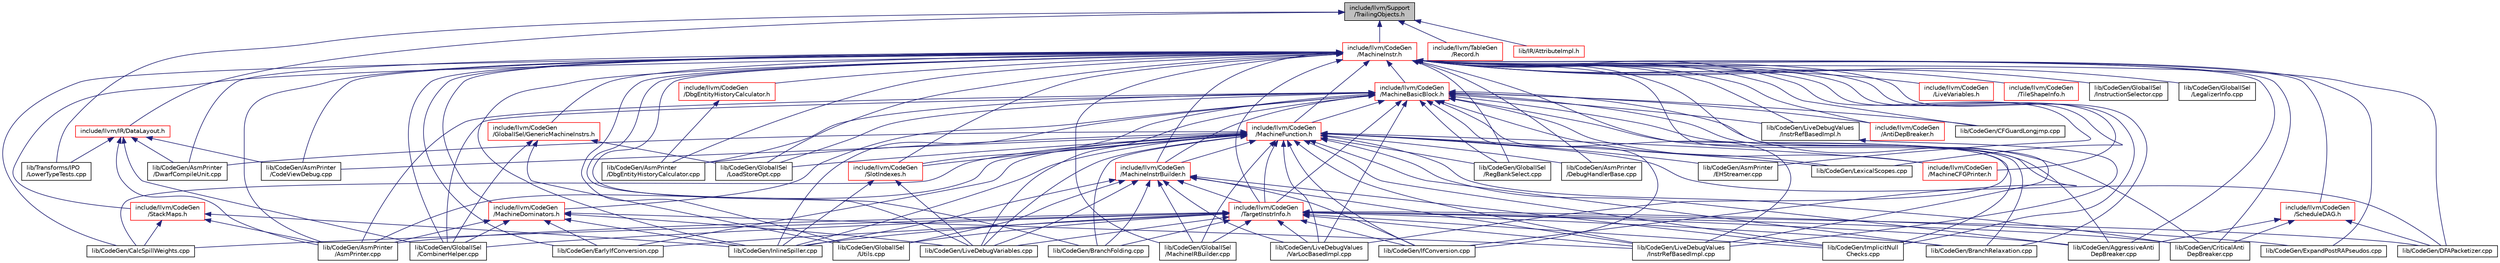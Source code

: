 digraph "include/llvm/Support/TrailingObjects.h"
{
 // LATEX_PDF_SIZE
  bgcolor="transparent";
  edge [fontname="Helvetica",fontsize="10",labelfontname="Helvetica",labelfontsize="10"];
  node [fontname="Helvetica",fontsize="10",shape=record];
  Node1 [label="include/llvm/Support\l/TrailingObjects.h",height=0.2,width=0.4,color="black", fillcolor="grey75", style="filled", fontcolor="black",tooltip=" "];
  Node1 -> Node2 [dir="back",color="midnightblue",fontsize="10",style="solid",fontname="Helvetica"];
  Node2 [label="include/llvm/CodeGen\l/MachineInstr.h",height=0.2,width=0.4,color="red",URL="$MachineInstr_8h.html",tooltip=" "];
  Node2 -> Node3 [dir="back",color="midnightblue",fontsize="10",style="solid",fontname="Helvetica"];
  Node3 [label="include/llvm/CodeGen\l/AntiDepBreaker.h",height=0.2,width=0.4,color="red",URL="$AntiDepBreaker_8h.html",tooltip=" "];
  Node2 -> Node9 [dir="back",color="midnightblue",fontsize="10",style="solid",fontname="Helvetica"];
  Node9 [label="include/llvm/CodeGen\l/DbgEntityHistoryCalculator.h",height=0.2,width=0.4,color="red",URL="$DbgEntityHistoryCalculator_8h.html",tooltip=" "];
  Node9 -> Node30 [dir="back",color="midnightblue",fontsize="10",style="solid",fontname="Helvetica"];
  Node30 [label="lib/CodeGen/AsmPrinter\l/DbgEntityHistoryCalculator.cpp",height=0.2,width=0.4,color="black",URL="$DbgEntityHistoryCalculator_8cpp.html",tooltip=" "];
  Node2 -> Node31 [dir="back",color="midnightblue",fontsize="10",style="solid",fontname="Helvetica"];
  Node31 [label="include/llvm/CodeGen\l/GlobalISel/GenericMachineInstrs.h",height=0.2,width=0.4,color="red",URL="$GenericMachineInstrs_8h.html",tooltip=" "];
  Node31 -> Node35 [dir="back",color="midnightblue",fontsize="10",style="solid",fontname="Helvetica"];
  Node35 [label="lib/CodeGen/GlobalISel\l/CombinerHelper.cpp",height=0.2,width=0.4,color="black",URL="$CombinerHelper_8cpp.html",tooltip=" "];
  Node31 -> Node37 [dir="back",color="midnightblue",fontsize="10",style="solid",fontname="Helvetica"];
  Node37 [label="lib/CodeGen/GlobalISel\l/LoadStoreOpt.cpp",height=0.2,width=0.4,color="black",URL="$LoadStoreOpt_8cpp.html",tooltip=" "];
  Node31 -> Node38 [dir="back",color="midnightblue",fontsize="10",style="solid",fontname="Helvetica"];
  Node38 [label="lib/CodeGen/GlobalISel\l/Utils.cpp",height=0.2,width=0.4,color="black",URL="$CodeGen_2GlobalISel_2Utils_8cpp.html",tooltip=" "];
  Node2 -> Node45 [dir="back",color="midnightblue",fontsize="10",style="solid",fontname="Helvetica"];
  Node45 [label="include/llvm/CodeGen\l/LiveVariables.h",height=0.2,width=0.4,color="red",URL="$LiveVariables_8h.html",tooltip=" "];
  Node2 -> Node61 [dir="back",color="midnightblue",fontsize="10",style="solid",fontname="Helvetica"];
  Node61 [label="include/llvm/CodeGen\l/MachineBasicBlock.h",height=0.2,width=0.4,color="red",URL="$MachineBasicBlock_8h.html",tooltip=" "];
  Node61 -> Node3 [dir="back",color="midnightblue",fontsize="10",style="solid",fontname="Helvetica"];
  Node61 -> Node330 [dir="back",color="midnightblue",fontsize="10",style="solid",fontname="Helvetica"];
  Node330 [label="include/llvm/CodeGen\l/MachineCFGPrinter.h",height=0.2,width=0.4,color="red",URL="$MachineCFGPrinter_8h.html",tooltip=" "];
  Node61 -> Node343 [dir="back",color="midnightblue",fontsize="10",style="solid",fontname="Helvetica"];
  Node343 [label="include/llvm/CodeGen\l/MachineDominators.h",height=0.2,width=0.4,color="red",URL="$MachineDominators_8h.html",tooltip=" "];
  Node343 -> Node22 [dir="back",color="midnightblue",fontsize="10",style="solid",fontname="Helvetica"];
  Node22 [label="lib/CodeGen/AsmPrinter\l/AsmPrinter.cpp",height=0.2,width=0.4,color="black",URL="$AsmPrinter_8cpp.html",tooltip=" "];
  Node343 -> Node314 [dir="back",color="midnightblue",fontsize="10",style="solid",fontname="Helvetica"];
  Node314 [label="lib/CodeGen/EarlyIfConversion.cpp",height=0.2,width=0.4,color="black",URL="$EarlyIfConversion_8cpp.html",tooltip=" "];
  Node343 -> Node35 [dir="back",color="midnightblue",fontsize="10",style="solid",fontname="Helvetica"];
  Node343 -> Node177 [dir="back",color="midnightblue",fontsize="10",style="solid",fontname="Helvetica"];
  Node177 [label="lib/CodeGen/InlineSpiller.cpp",height=0.2,width=0.4,color="black",URL="$InlineSpiller_8cpp.html",tooltip=" "];
  Node343 -> Node360 [dir="back",color="midnightblue",fontsize="10",style="solid",fontname="Helvetica"];
  Node360 [label="lib/CodeGen/LiveDebugValues\l/InstrRefBasedImpl.cpp",height=0.2,width=0.4,color="black",URL="$InstrRefBasedImpl_8cpp.html",tooltip=" "];
  Node343 -> Node186 [dir="back",color="midnightblue",fontsize="10",style="solid",fontname="Helvetica"];
  Node186 [label="lib/CodeGen/LiveDebugVariables.cpp",height=0.2,width=0.4,color="black",URL="$LiveDebugVariables_8cpp.html",tooltip=" "];
  Node61 -> Node392 [dir="back",color="midnightblue",fontsize="10",style="solid",fontname="Helvetica"];
  Node392 [label="include/llvm/CodeGen\l/MachineFunction.h",height=0.2,width=0.4,color="red",URL="$MachineFunction_8h.html",tooltip=" "];
  Node392 -> Node330 [dir="back",color="midnightblue",fontsize="10",style="solid",fontname="Helvetica"];
  Node392 -> Node1135 [dir="back",color="midnightblue",fontsize="10",style="solid",fontname="Helvetica"];
  Node1135 [label="include/llvm/CodeGen\l/MachineInstrBuilder.h",height=0.2,width=0.4,color="red",URL="$MachineInstrBuilder_8h.html",tooltip=" "];
  Node1135 -> Node701 [dir="back",color="midnightblue",fontsize="10",style="solid",fontname="Helvetica"];
  Node701 [label="include/llvm/CodeGen\l/TargetInstrInfo.h",height=0.2,width=0.4,color="red",URL="$TargetInstrInfo_8h.html",tooltip=" "];
  Node701 -> Node5 [dir="back",color="midnightblue",fontsize="10",style="solid",fontname="Helvetica"];
  Node5 [label="lib/CodeGen/AggressiveAnti\lDepBreaker.cpp",height=0.2,width=0.4,color="black",URL="$AggressiveAntiDepBreaker_8cpp.html",tooltip=" "];
  Node701 -> Node22 [dir="back",color="midnightblue",fontsize="10",style="solid",fontname="Helvetica"];
  Node701 -> Node270 [dir="back",color="midnightblue",fontsize="10",style="solid",fontname="Helvetica"];
  Node270 [label="lib/CodeGen/BranchFolding.cpp",height=0.2,width=0.4,color="black",URL="$BranchFolding_8cpp.html",tooltip=" "];
  Node701 -> Node273 [dir="back",color="midnightblue",fontsize="10",style="solid",fontname="Helvetica"];
  Node273 [label="lib/CodeGen/BranchRelaxation.cpp",height=0.2,width=0.4,color="black",URL="$BranchRelaxation_8cpp.html",tooltip=" "];
  Node701 -> Node175 [dir="back",color="midnightblue",fontsize="10",style="solid",fontname="Helvetica"];
  Node175 [label="lib/CodeGen/CalcSpillWeights.cpp",height=0.2,width=0.4,color="black",URL="$CalcSpillWeights_8cpp.html",tooltip=" "];
  Node701 -> Node7 [dir="back",color="midnightblue",fontsize="10",style="solid",fontname="Helvetica"];
  Node7 [label="lib/CodeGen/CriticalAnti\lDepBreaker.cpp",height=0.2,width=0.4,color="black",URL="$CriticalAntiDepBreaker_8cpp.html",tooltip=" "];
  Node701 -> Node83 [dir="back",color="midnightblue",fontsize="10",style="solid",fontname="Helvetica"];
  Node83 [label="lib/CodeGen/DFAPacketizer.cpp",height=0.2,width=0.4,color="black",URL="$DFAPacketizer_8cpp.html",tooltip=" "];
  Node701 -> Node314 [dir="back",color="midnightblue",fontsize="10",style="solid",fontname="Helvetica"];
  Node701 -> Node707 [dir="back",color="midnightblue",fontsize="10",style="solid",fontname="Helvetica"];
  Node707 [label="lib/CodeGen/ExpandPostRAPseudos.cpp",height=0.2,width=0.4,color="black",URL="$ExpandPostRAPseudos_8cpp.html",tooltip=" "];
  Node701 -> Node35 [dir="back",color="midnightblue",fontsize="10",style="solid",fontname="Helvetica"];
  Node701 -> Node135 [dir="back",color="midnightblue",fontsize="10",style="solid",fontname="Helvetica"];
  Node135 [label="lib/CodeGen/GlobalISel\l/MachineIRBuilder.cpp",height=0.2,width=0.4,color="black",URL="$MachineIRBuilder_8cpp.html",tooltip=" "];
  Node701 -> Node38 [dir="back",color="midnightblue",fontsize="10",style="solid",fontname="Helvetica"];
  Node701 -> Node271 [dir="back",color="midnightblue",fontsize="10",style="solid",fontname="Helvetica"];
  Node271 [label="lib/CodeGen/IfConversion.cpp",height=0.2,width=0.4,color="black",URL="$IfConversion_8cpp.html",tooltip=" "];
  Node701 -> Node711 [dir="back",color="midnightblue",fontsize="10",style="solid",fontname="Helvetica"];
  Node711 [label="lib/CodeGen/ImplicitNull\lChecks.cpp",height=0.2,width=0.4,color="black",URL="$ImplicitNullChecks_8cpp.html",tooltip=" "];
  Node701 -> Node177 [dir="back",color="midnightblue",fontsize="10",style="solid",fontname="Helvetica"];
  Node701 -> Node360 [dir="back",color="midnightblue",fontsize="10",style="solid",fontname="Helvetica"];
  Node701 -> Node712 [dir="back",color="midnightblue",fontsize="10",style="solid",fontname="Helvetica"];
  Node712 [label="lib/CodeGen/LiveDebugValues\l/VarLocBasedImpl.cpp",height=0.2,width=0.4,color="black",URL="$VarLocBasedImpl_8cpp.html",tooltip=" "];
  Node701 -> Node186 [dir="back",color="midnightblue",fontsize="10",style="solid",fontname="Helvetica"];
  Node1135 -> Node270 [dir="back",color="midnightblue",fontsize="10",style="solid",fontname="Helvetica"];
  Node1135 -> Node135 [dir="back",color="midnightblue",fontsize="10",style="solid",fontname="Helvetica"];
  Node1135 -> Node38 [dir="back",color="midnightblue",fontsize="10",style="solid",fontname="Helvetica"];
  Node1135 -> Node271 [dir="back",color="midnightblue",fontsize="10",style="solid",fontname="Helvetica"];
  Node1135 -> Node711 [dir="back",color="midnightblue",fontsize="10",style="solid",fontname="Helvetica"];
  Node1135 -> Node177 [dir="back",color="midnightblue",fontsize="10",style="solid",fontname="Helvetica"];
  Node1135 -> Node360 [dir="back",color="midnightblue",fontsize="10",style="solid",fontname="Helvetica"];
  Node1135 -> Node712 [dir="back",color="midnightblue",fontsize="10",style="solid",fontname="Helvetica"];
  Node1135 -> Node186 [dir="back",color="midnightblue",fontsize="10",style="solid",fontname="Helvetica"];
  Node392 -> Node686 [dir="back",color="midnightblue",fontsize="10",style="solid",fontname="Helvetica"];
  Node686 [label="include/llvm/CodeGen\l/SlotIndexes.h",height=0.2,width=0.4,color="red",URL="$SlotIndexes_8h.html",tooltip=" "];
  Node686 -> Node177 [dir="back",color="midnightblue",fontsize="10",style="solid",fontname="Helvetica"];
  Node686 -> Node186 [dir="back",color="midnightblue",fontsize="10",style="solid",fontname="Helvetica"];
  Node392 -> Node701 [dir="back",color="midnightblue",fontsize="10",style="solid",fontname="Helvetica"];
  Node392 -> Node5 [dir="back",color="midnightblue",fontsize="10",style="solid",fontname="Helvetica"];
  Node392 -> Node22 [dir="back",color="midnightblue",fontsize="10",style="solid",fontname="Helvetica"];
  Node392 -> Node25 [dir="back",color="midnightblue",fontsize="10",style="solid",fontname="Helvetica"];
  Node25 [label="lib/CodeGen/AsmPrinter\l/CodeViewDebug.cpp",height=0.2,width=0.4,color="black",URL="$CodeViewDebug_8cpp.html",tooltip=" "];
  Node392 -> Node30 [dir="back",color="midnightblue",fontsize="10",style="solid",fontname="Helvetica"];
  Node392 -> Node26 [dir="back",color="midnightblue",fontsize="10",style="solid",fontname="Helvetica"];
  Node26 [label="lib/CodeGen/AsmPrinter\l/DebugHandlerBase.cpp",height=0.2,width=0.4,color="black",URL="$DebugHandlerBase_8cpp.html",tooltip=" "];
  Node392 -> Node16 [dir="back",color="midnightblue",fontsize="10",style="solid",fontname="Helvetica"];
  Node16 [label="lib/CodeGen/AsmPrinter\l/DwarfCompileUnit.cpp",height=0.2,width=0.4,color="black",URL="$DwarfCompileUnit_8cpp.html",tooltip=" "];
  Node392 -> Node564 [dir="back",color="midnightblue",fontsize="10",style="solid",fontname="Helvetica"];
  Node564 [label="lib/CodeGen/AsmPrinter\l/EHStreamer.cpp",height=0.2,width=0.4,color="black",URL="$EHStreamer_8cpp.html",tooltip=" "];
  Node392 -> Node270 [dir="back",color="midnightblue",fontsize="10",style="solid",fontname="Helvetica"];
  Node392 -> Node273 [dir="back",color="midnightblue",fontsize="10",style="solid",fontname="Helvetica"];
  Node392 -> Node175 [dir="back",color="midnightblue",fontsize="10",style="solid",fontname="Helvetica"];
  Node392 -> Node7 [dir="back",color="midnightblue",fontsize="10",style="solid",fontname="Helvetica"];
  Node392 -> Node83 [dir="back",color="midnightblue",fontsize="10",style="solid",fontname="Helvetica"];
  Node392 -> Node314 [dir="back",color="midnightblue",fontsize="10",style="solid",fontname="Helvetica"];
  Node392 -> Node37 [dir="back",color="midnightblue",fontsize="10",style="solid",fontname="Helvetica"];
  Node392 -> Node135 [dir="back",color="midnightblue",fontsize="10",style="solid",fontname="Helvetica"];
  Node392 -> Node130 [dir="back",color="midnightblue",fontsize="10",style="solid",fontname="Helvetica"];
  Node130 [label="lib/CodeGen/GlobalISel\l/RegBankSelect.cpp",height=0.2,width=0.4,color="black",URL="$RegBankSelect_8cpp.html",tooltip=" "];
  Node392 -> Node271 [dir="back",color="midnightblue",fontsize="10",style="solid",fontname="Helvetica"];
  Node392 -> Node711 [dir="back",color="midnightblue",fontsize="10",style="solid",fontname="Helvetica"];
  Node392 -> Node177 [dir="back",color="midnightblue",fontsize="10",style="solid",fontname="Helvetica"];
  Node392 -> Node1238 [dir="back",color="midnightblue",fontsize="10",style="solid",fontname="Helvetica"];
  Node1238 [label="lib/CodeGen/LexicalScopes.cpp",height=0.2,width=0.4,color="black",URL="$LexicalScopes_8cpp.html",tooltip=" "];
  Node392 -> Node360 [dir="back",color="midnightblue",fontsize="10",style="solid",fontname="Helvetica"];
  Node392 -> Node712 [dir="back",color="midnightblue",fontsize="10",style="solid",fontname="Helvetica"];
  Node392 -> Node186 [dir="back",color="midnightblue",fontsize="10",style="solid",fontname="Helvetica"];
  Node61 -> Node1135 [dir="back",color="midnightblue",fontsize="10",style="solid",fontname="Helvetica"];
  Node61 -> Node686 [dir="back",color="midnightblue",fontsize="10",style="solid",fontname="Helvetica"];
  Node61 -> Node701 [dir="back",color="midnightblue",fontsize="10",style="solid",fontname="Helvetica"];
  Node61 -> Node5 [dir="back",color="midnightblue",fontsize="10",style="solid",fontname="Helvetica"];
  Node61 -> Node22 [dir="back",color="midnightblue",fontsize="10",style="solid",fontname="Helvetica"];
  Node61 -> Node30 [dir="back",color="midnightblue",fontsize="10",style="solid",fontname="Helvetica"];
  Node61 -> Node273 [dir="back",color="midnightblue",fontsize="10",style="solid",fontname="Helvetica"];
  Node61 -> Node1108 [dir="back",color="midnightblue",fontsize="10",style="solid",fontname="Helvetica"];
  Node1108 [label="lib/CodeGen/CFGuardLongjmp.cpp",height=0.2,width=0.4,color="black",URL="$CFGuardLongjmp_8cpp.html",tooltip=" "];
  Node61 -> Node7 [dir="back",color="midnightblue",fontsize="10",style="solid",fontname="Helvetica"];
  Node61 -> Node35 [dir="back",color="midnightblue",fontsize="10",style="solid",fontname="Helvetica"];
  Node61 -> Node37 [dir="back",color="midnightblue",fontsize="10",style="solid",fontname="Helvetica"];
  Node61 -> Node130 [dir="back",color="midnightblue",fontsize="10",style="solid",fontname="Helvetica"];
  Node61 -> Node271 [dir="back",color="midnightblue",fontsize="10",style="solid",fontname="Helvetica"];
  Node61 -> Node711 [dir="back",color="midnightblue",fontsize="10",style="solid",fontname="Helvetica"];
  Node61 -> Node177 [dir="back",color="midnightblue",fontsize="10",style="solid",fontname="Helvetica"];
  Node61 -> Node1238 [dir="back",color="midnightblue",fontsize="10",style="solid",fontname="Helvetica"];
  Node61 -> Node360 [dir="back",color="midnightblue",fontsize="10",style="solid",fontname="Helvetica"];
  Node61 -> Node1329 [dir="back",color="midnightblue",fontsize="10",style="solid",fontname="Helvetica"];
  Node1329 [label="lib/CodeGen/LiveDebugValues\l/InstrRefBasedImpl.h",height=0.2,width=0.4,color="black",URL="$InstrRefBasedImpl_8h.html",tooltip=" "];
  Node1329 -> Node360 [dir="back",color="midnightblue",fontsize="10",style="solid",fontname="Helvetica"];
  Node61 -> Node712 [dir="back",color="midnightblue",fontsize="10",style="solid",fontname="Helvetica"];
  Node61 -> Node186 [dir="back",color="midnightblue",fontsize="10",style="solid",fontname="Helvetica"];
  Node2 -> Node330 [dir="back",color="midnightblue",fontsize="10",style="solid",fontname="Helvetica"];
  Node2 -> Node343 [dir="back",color="midnightblue",fontsize="10",style="solid",fontname="Helvetica"];
  Node2 -> Node392 [dir="back",color="midnightblue",fontsize="10",style="solid",fontname="Helvetica"];
  Node2 -> Node1135 [dir="back",color="midnightblue",fontsize="10",style="solid",fontname="Helvetica"];
  Node2 -> Node1172 [dir="back",color="midnightblue",fontsize="10",style="solid",fontname="Helvetica"];
  Node1172 [label="include/llvm/CodeGen\l/ScheduleDAG.h",height=0.2,width=0.4,color="red",URL="$ScheduleDAG_8h.html",tooltip=" "];
  Node1172 -> Node5 [dir="back",color="midnightblue",fontsize="10",style="solid",fontname="Helvetica"];
  Node1172 -> Node7 [dir="back",color="midnightblue",fontsize="10",style="solid",fontname="Helvetica"];
  Node1172 -> Node83 [dir="back",color="midnightblue",fontsize="10",style="solid",fontname="Helvetica"];
  Node2 -> Node686 [dir="back",color="midnightblue",fontsize="10",style="solid",fontname="Helvetica"];
  Node2 -> Node1372 [dir="back",color="midnightblue",fontsize="10",style="solid",fontname="Helvetica"];
  Node1372 [label="include/llvm/CodeGen\l/StackMaps.h",height=0.2,width=0.4,color="red",URL="$StackMaps_8h.html",tooltip=" "];
  Node1372 -> Node22 [dir="back",color="midnightblue",fontsize="10",style="solid",fontname="Helvetica"];
  Node1372 -> Node175 [dir="back",color="midnightblue",fontsize="10",style="solid",fontname="Helvetica"];
  Node1372 -> Node177 [dir="back",color="midnightblue",fontsize="10",style="solid",fontname="Helvetica"];
  Node2 -> Node701 [dir="back",color="midnightblue",fontsize="10",style="solid",fontname="Helvetica"];
  Node2 -> Node1147 [dir="back",color="midnightblue",fontsize="10",style="solid",fontname="Helvetica"];
  Node1147 [label="include/llvm/CodeGen\l/TileShapeInfo.h",height=0.2,width=0.4,color="red",URL="$TileShapeInfo_8h.html",tooltip=" "];
  Node2 -> Node5 [dir="back",color="midnightblue",fontsize="10",style="solid",fontname="Helvetica"];
  Node2 -> Node22 [dir="back",color="midnightblue",fontsize="10",style="solid",fontname="Helvetica"];
  Node2 -> Node25 [dir="back",color="midnightblue",fontsize="10",style="solid",fontname="Helvetica"];
  Node2 -> Node30 [dir="back",color="midnightblue",fontsize="10",style="solid",fontname="Helvetica"];
  Node2 -> Node26 [dir="back",color="midnightblue",fontsize="10",style="solid",fontname="Helvetica"];
  Node2 -> Node16 [dir="back",color="midnightblue",fontsize="10",style="solid",fontname="Helvetica"];
  Node2 -> Node564 [dir="back",color="midnightblue",fontsize="10",style="solid",fontname="Helvetica"];
  Node2 -> Node270 [dir="back",color="midnightblue",fontsize="10",style="solid",fontname="Helvetica"];
  Node2 -> Node273 [dir="back",color="midnightblue",fontsize="10",style="solid",fontname="Helvetica"];
  Node2 -> Node175 [dir="back",color="midnightblue",fontsize="10",style="solid",fontname="Helvetica"];
  Node2 -> Node1108 [dir="back",color="midnightblue",fontsize="10",style="solid",fontname="Helvetica"];
  Node2 -> Node7 [dir="back",color="midnightblue",fontsize="10",style="solid",fontname="Helvetica"];
  Node2 -> Node83 [dir="back",color="midnightblue",fontsize="10",style="solid",fontname="Helvetica"];
  Node2 -> Node314 [dir="back",color="midnightblue",fontsize="10",style="solid",fontname="Helvetica"];
  Node2 -> Node707 [dir="back",color="midnightblue",fontsize="10",style="solid",fontname="Helvetica"];
  Node2 -> Node35 [dir="back",color="midnightblue",fontsize="10",style="solid",fontname="Helvetica"];
  Node2 -> Node416 [dir="back",color="midnightblue",fontsize="10",style="solid",fontname="Helvetica"];
  Node416 [label="lib/CodeGen/GlobalISel\l/InstructionSelector.cpp",height=0.2,width=0.4,color="black",URL="$InstructionSelector_8cpp.html",tooltip=" "];
  Node2 -> Node1148 [dir="back",color="midnightblue",fontsize="10",style="solid",fontname="Helvetica"];
  Node1148 [label="lib/CodeGen/GlobalISel\l/LegalizerInfo.cpp",height=0.2,width=0.4,color="black",URL="$LegalizerInfo_8cpp.html",tooltip=" "];
  Node2 -> Node37 [dir="back",color="midnightblue",fontsize="10",style="solid",fontname="Helvetica"];
  Node2 -> Node135 [dir="back",color="midnightblue",fontsize="10",style="solid",fontname="Helvetica"];
  Node2 -> Node130 [dir="back",color="midnightblue",fontsize="10",style="solid",fontname="Helvetica"];
  Node2 -> Node38 [dir="back",color="midnightblue",fontsize="10",style="solid",fontname="Helvetica"];
  Node2 -> Node271 [dir="back",color="midnightblue",fontsize="10",style="solid",fontname="Helvetica"];
  Node2 -> Node711 [dir="back",color="midnightblue",fontsize="10",style="solid",fontname="Helvetica"];
  Node2 -> Node177 [dir="back",color="midnightblue",fontsize="10",style="solid",fontname="Helvetica"];
  Node2 -> Node1238 [dir="back",color="midnightblue",fontsize="10",style="solid",fontname="Helvetica"];
  Node2 -> Node360 [dir="back",color="midnightblue",fontsize="10",style="solid",fontname="Helvetica"];
  Node2 -> Node1329 [dir="back",color="midnightblue",fontsize="10",style="solid",fontname="Helvetica"];
  Node2 -> Node712 [dir="back",color="midnightblue",fontsize="10",style="solid",fontname="Helvetica"];
  Node2 -> Node186 [dir="back",color="midnightblue",fontsize="10",style="solid",fontname="Helvetica"];
  Node1 -> Node1375 [dir="back",color="midnightblue",fontsize="10",style="solid",fontname="Helvetica"];
  Node1375 [label="include/llvm/IR/DataLayout.h",height=0.2,width=0.4,color="red",URL="$DataLayout_8h.html",tooltip=" "];
  Node1375 -> Node22 [dir="back",color="midnightblue",fontsize="10",style="solid",fontname="Helvetica"];
  Node1375 -> Node25 [dir="back",color="midnightblue",fontsize="10",style="solid",fontname="Helvetica"];
  Node1375 -> Node16 [dir="back",color="midnightblue",fontsize="10",style="solid",fontname="Helvetica"];
  Node1375 -> Node35 [dir="back",color="midnightblue",fontsize="10",style="solid",fontname="Helvetica"];
  Node1375 -> Node1461 [dir="back",color="midnightblue",fontsize="10",style="solid",fontname="Helvetica"];
  Node1461 [label="lib/Transforms/IPO\l/LowerTypeTests.cpp",height=0.2,width=0.4,color="black",URL="$LowerTypeTests_8cpp.html",tooltip=" "];
  Node1 -> Node2389 [dir="back",color="midnightblue",fontsize="10",style="solid",fontname="Helvetica"];
  Node2389 [label="include/llvm/TableGen\l/Record.h",height=0.2,width=0.4,color="red",URL="$Record_8h.html",tooltip=" "];
  Node1 -> Node2402 [dir="back",color="midnightblue",fontsize="10",style="solid",fontname="Helvetica"];
  Node2402 [label="lib/IR/AttributeImpl.h",height=0.2,width=0.4,color="red",URL="$AttributeImpl_8h.html",tooltip=" "];
  Node1 -> Node1461 [dir="back",color="midnightblue",fontsize="10",style="solid",fontname="Helvetica"];
}
